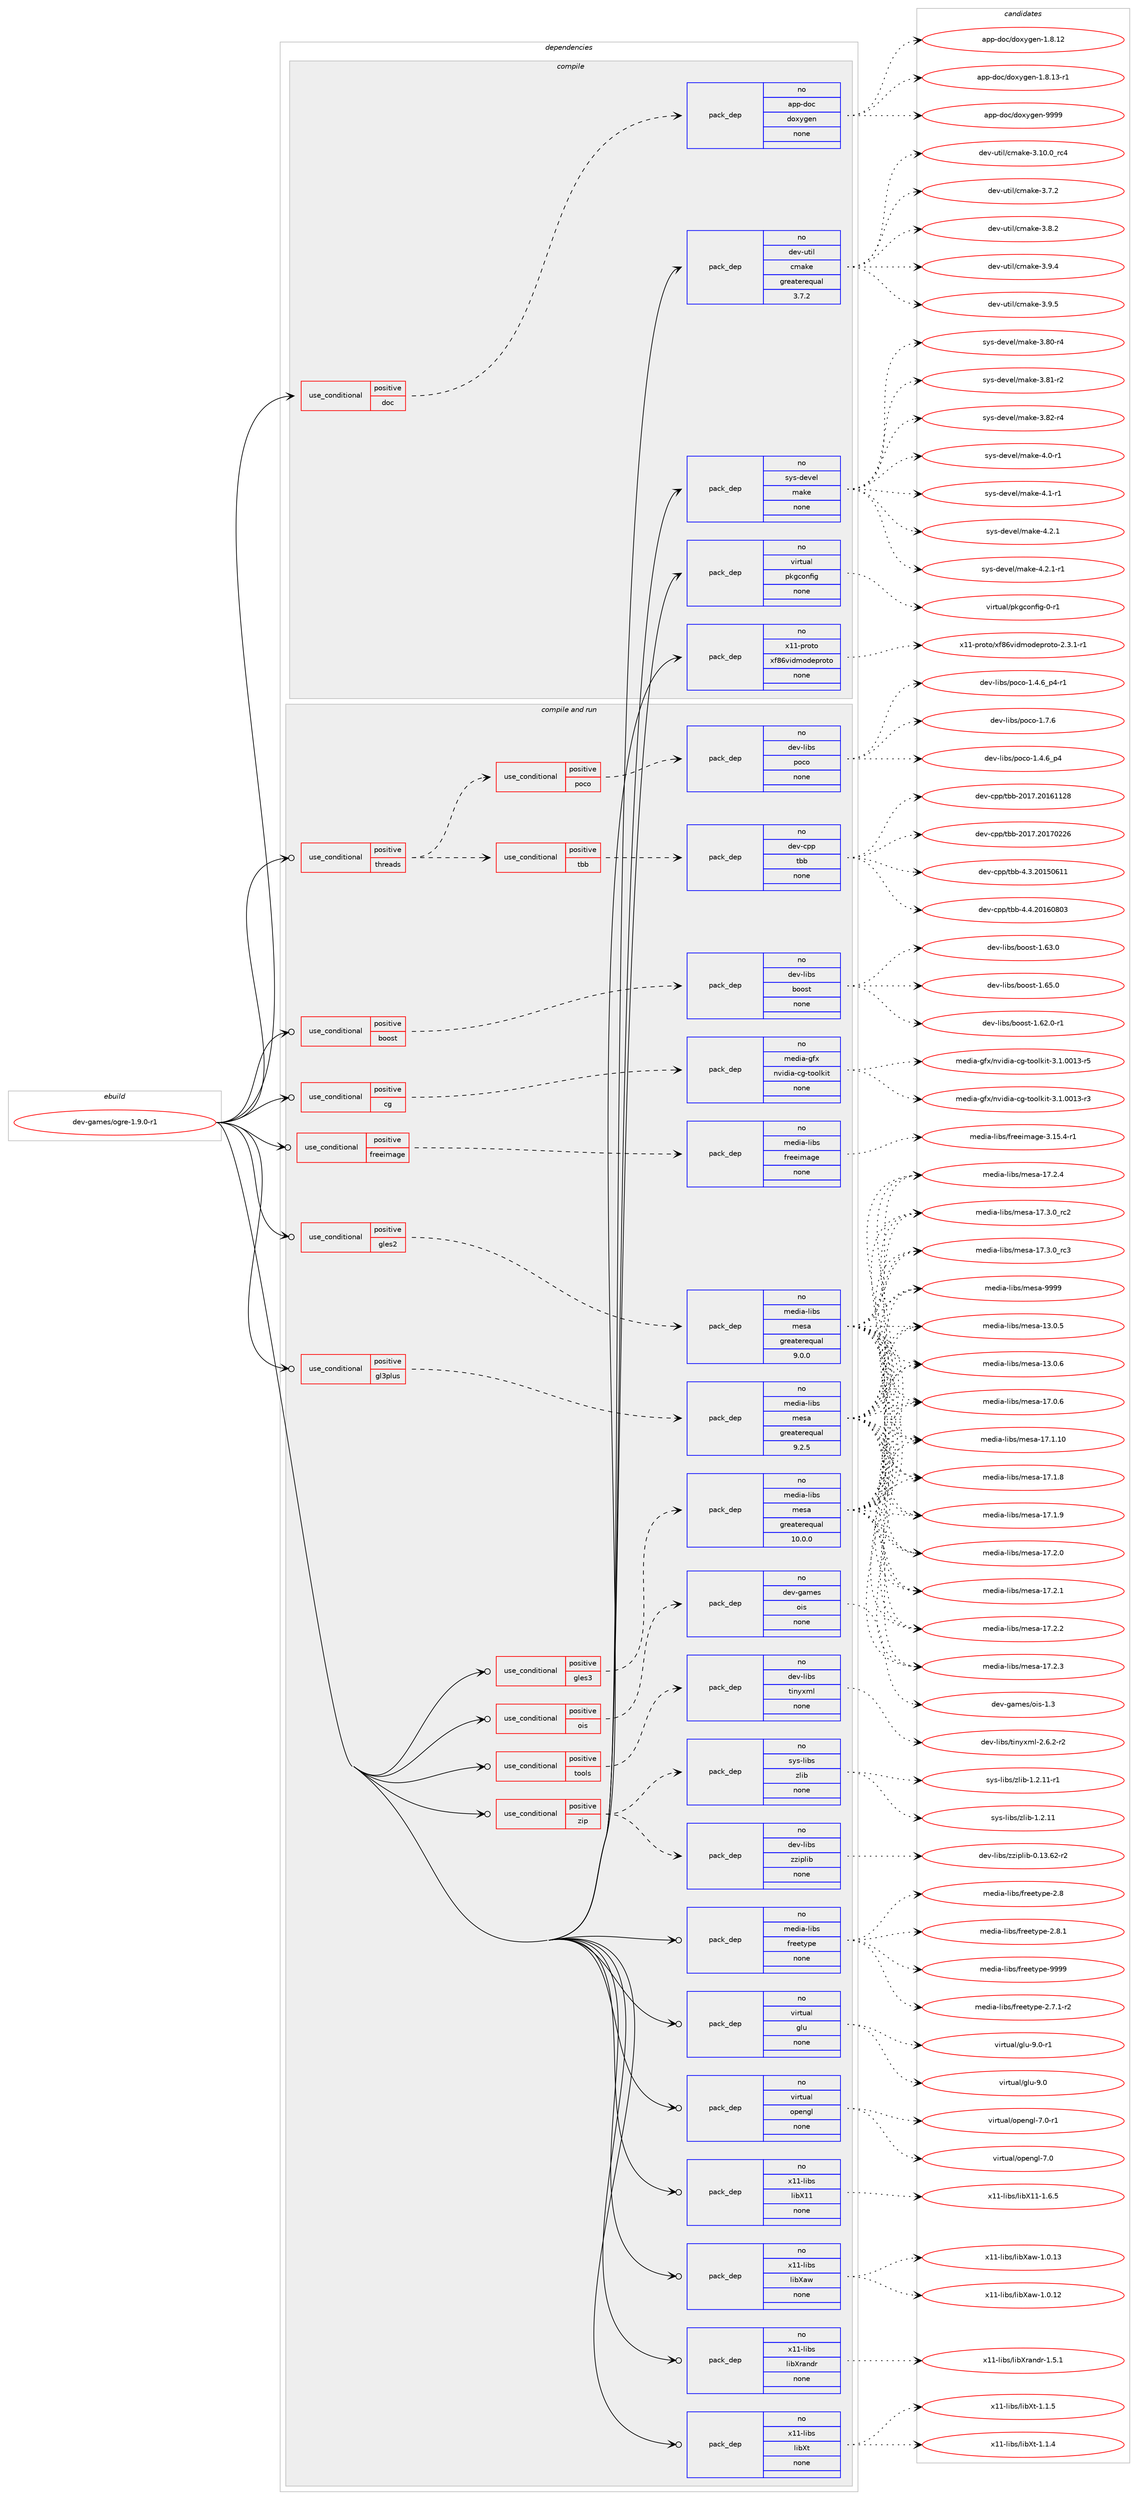 digraph prolog {

# *************
# Graph options
# *************

newrank=true;
concentrate=true;
compound=true;
graph [rankdir=LR,fontname=Helvetica,fontsize=10,ranksep=1.5];#, ranksep=2.5, nodesep=0.2];
edge  [arrowhead=vee];
node  [fontname=Helvetica,fontsize=10];

# **********
# The ebuild
# **********

subgraph cluster_leftcol {
color=gray;
rank=same;
label=<<i>ebuild</i>>;
id [label="dev-games/ogre-1.9.0-r1", color=red, width=4, href="../dev-games/ogre-1.9.0-r1.svg"];
}

# ****************
# The dependencies
# ****************

subgraph cluster_midcol {
color=gray;
label=<<i>dependencies</i>>;
subgraph cluster_compile {
fillcolor="#eeeeee";
style=filled;
label=<<i>compile</i>>;
subgraph cond17685 {
dependency73093 [label=<<TABLE BORDER="0" CELLBORDER="1" CELLSPACING="0" CELLPADDING="4"><TR><TD ROWSPAN="3" CELLPADDING="10">use_conditional</TD></TR><TR><TD>positive</TD></TR><TR><TD>doc</TD></TR></TABLE>>, shape=none, color=red];
subgraph pack53788 {
dependency73094 [label=<<TABLE BORDER="0" CELLBORDER="1" CELLSPACING="0" CELLPADDING="4" WIDTH="220"><TR><TD ROWSPAN="6" CELLPADDING="30">pack_dep</TD></TR><TR><TD WIDTH="110">no</TD></TR><TR><TD>app-doc</TD></TR><TR><TD>doxygen</TD></TR><TR><TD>none</TD></TR><TR><TD></TD></TR></TABLE>>, shape=none, color=blue];
}
dependency73093:e -> dependency73094:w [weight=20,style="dashed",arrowhead="vee"];
}
id:e -> dependency73093:w [weight=20,style="solid",arrowhead="vee"];
subgraph pack53789 {
dependency73095 [label=<<TABLE BORDER="0" CELLBORDER="1" CELLSPACING="0" CELLPADDING="4" WIDTH="220"><TR><TD ROWSPAN="6" CELLPADDING="30">pack_dep</TD></TR><TR><TD WIDTH="110">no</TD></TR><TR><TD>dev-util</TD></TR><TR><TD>cmake</TD></TR><TR><TD>greaterequal</TD></TR><TR><TD>3.7.2</TD></TR></TABLE>>, shape=none, color=blue];
}
id:e -> dependency73095:w [weight=20,style="solid",arrowhead="vee"];
subgraph pack53790 {
dependency73096 [label=<<TABLE BORDER="0" CELLBORDER="1" CELLSPACING="0" CELLPADDING="4" WIDTH="220"><TR><TD ROWSPAN="6" CELLPADDING="30">pack_dep</TD></TR><TR><TD WIDTH="110">no</TD></TR><TR><TD>sys-devel</TD></TR><TR><TD>make</TD></TR><TR><TD>none</TD></TR><TR><TD></TD></TR></TABLE>>, shape=none, color=blue];
}
id:e -> dependency73096:w [weight=20,style="solid",arrowhead="vee"];
subgraph pack53791 {
dependency73097 [label=<<TABLE BORDER="0" CELLBORDER="1" CELLSPACING="0" CELLPADDING="4" WIDTH="220"><TR><TD ROWSPAN="6" CELLPADDING="30">pack_dep</TD></TR><TR><TD WIDTH="110">no</TD></TR><TR><TD>virtual</TD></TR><TR><TD>pkgconfig</TD></TR><TR><TD>none</TD></TR><TR><TD></TD></TR></TABLE>>, shape=none, color=blue];
}
id:e -> dependency73097:w [weight=20,style="solid",arrowhead="vee"];
subgraph pack53792 {
dependency73098 [label=<<TABLE BORDER="0" CELLBORDER="1" CELLSPACING="0" CELLPADDING="4" WIDTH="220"><TR><TD ROWSPAN="6" CELLPADDING="30">pack_dep</TD></TR><TR><TD WIDTH="110">no</TD></TR><TR><TD>x11-proto</TD></TR><TR><TD>xf86vidmodeproto</TD></TR><TR><TD>none</TD></TR><TR><TD></TD></TR></TABLE>>, shape=none, color=blue];
}
id:e -> dependency73098:w [weight=20,style="solid",arrowhead="vee"];
}
subgraph cluster_compileandrun {
fillcolor="#eeeeee";
style=filled;
label=<<i>compile and run</i>>;
subgraph cond17686 {
dependency73099 [label=<<TABLE BORDER="0" CELLBORDER="1" CELLSPACING="0" CELLPADDING="4"><TR><TD ROWSPAN="3" CELLPADDING="10">use_conditional</TD></TR><TR><TD>positive</TD></TR><TR><TD>boost</TD></TR></TABLE>>, shape=none, color=red];
subgraph pack53793 {
dependency73100 [label=<<TABLE BORDER="0" CELLBORDER="1" CELLSPACING="0" CELLPADDING="4" WIDTH="220"><TR><TD ROWSPAN="6" CELLPADDING="30">pack_dep</TD></TR><TR><TD WIDTH="110">no</TD></TR><TR><TD>dev-libs</TD></TR><TR><TD>boost</TD></TR><TR><TD>none</TD></TR><TR><TD></TD></TR></TABLE>>, shape=none, color=blue];
}
dependency73099:e -> dependency73100:w [weight=20,style="dashed",arrowhead="vee"];
}
id:e -> dependency73099:w [weight=20,style="solid",arrowhead="odotvee"];
subgraph cond17687 {
dependency73101 [label=<<TABLE BORDER="0" CELLBORDER="1" CELLSPACING="0" CELLPADDING="4"><TR><TD ROWSPAN="3" CELLPADDING="10">use_conditional</TD></TR><TR><TD>positive</TD></TR><TR><TD>cg</TD></TR></TABLE>>, shape=none, color=red];
subgraph pack53794 {
dependency73102 [label=<<TABLE BORDER="0" CELLBORDER="1" CELLSPACING="0" CELLPADDING="4" WIDTH="220"><TR><TD ROWSPAN="6" CELLPADDING="30">pack_dep</TD></TR><TR><TD WIDTH="110">no</TD></TR><TR><TD>media-gfx</TD></TR><TR><TD>nvidia-cg-toolkit</TD></TR><TR><TD>none</TD></TR><TR><TD></TD></TR></TABLE>>, shape=none, color=blue];
}
dependency73101:e -> dependency73102:w [weight=20,style="dashed",arrowhead="vee"];
}
id:e -> dependency73101:w [weight=20,style="solid",arrowhead="odotvee"];
subgraph cond17688 {
dependency73103 [label=<<TABLE BORDER="0" CELLBORDER="1" CELLSPACING="0" CELLPADDING="4"><TR><TD ROWSPAN="3" CELLPADDING="10">use_conditional</TD></TR><TR><TD>positive</TD></TR><TR><TD>freeimage</TD></TR></TABLE>>, shape=none, color=red];
subgraph pack53795 {
dependency73104 [label=<<TABLE BORDER="0" CELLBORDER="1" CELLSPACING="0" CELLPADDING="4" WIDTH="220"><TR><TD ROWSPAN="6" CELLPADDING="30">pack_dep</TD></TR><TR><TD WIDTH="110">no</TD></TR><TR><TD>media-libs</TD></TR><TR><TD>freeimage</TD></TR><TR><TD>none</TD></TR><TR><TD></TD></TR></TABLE>>, shape=none, color=blue];
}
dependency73103:e -> dependency73104:w [weight=20,style="dashed",arrowhead="vee"];
}
id:e -> dependency73103:w [weight=20,style="solid",arrowhead="odotvee"];
subgraph cond17689 {
dependency73105 [label=<<TABLE BORDER="0" CELLBORDER="1" CELLSPACING="0" CELLPADDING="4"><TR><TD ROWSPAN="3" CELLPADDING="10">use_conditional</TD></TR><TR><TD>positive</TD></TR><TR><TD>gl3plus</TD></TR></TABLE>>, shape=none, color=red];
subgraph pack53796 {
dependency73106 [label=<<TABLE BORDER="0" CELLBORDER="1" CELLSPACING="0" CELLPADDING="4" WIDTH="220"><TR><TD ROWSPAN="6" CELLPADDING="30">pack_dep</TD></TR><TR><TD WIDTH="110">no</TD></TR><TR><TD>media-libs</TD></TR><TR><TD>mesa</TD></TR><TR><TD>greaterequal</TD></TR><TR><TD>9.2.5</TD></TR></TABLE>>, shape=none, color=blue];
}
dependency73105:e -> dependency73106:w [weight=20,style="dashed",arrowhead="vee"];
}
id:e -> dependency73105:w [weight=20,style="solid",arrowhead="odotvee"];
subgraph cond17690 {
dependency73107 [label=<<TABLE BORDER="0" CELLBORDER="1" CELLSPACING="0" CELLPADDING="4"><TR><TD ROWSPAN="3" CELLPADDING="10">use_conditional</TD></TR><TR><TD>positive</TD></TR><TR><TD>gles2</TD></TR></TABLE>>, shape=none, color=red];
subgraph pack53797 {
dependency73108 [label=<<TABLE BORDER="0" CELLBORDER="1" CELLSPACING="0" CELLPADDING="4" WIDTH="220"><TR><TD ROWSPAN="6" CELLPADDING="30">pack_dep</TD></TR><TR><TD WIDTH="110">no</TD></TR><TR><TD>media-libs</TD></TR><TR><TD>mesa</TD></TR><TR><TD>greaterequal</TD></TR><TR><TD>9.0.0</TD></TR></TABLE>>, shape=none, color=blue];
}
dependency73107:e -> dependency73108:w [weight=20,style="dashed",arrowhead="vee"];
}
id:e -> dependency73107:w [weight=20,style="solid",arrowhead="odotvee"];
subgraph cond17691 {
dependency73109 [label=<<TABLE BORDER="0" CELLBORDER="1" CELLSPACING="0" CELLPADDING="4"><TR><TD ROWSPAN="3" CELLPADDING="10">use_conditional</TD></TR><TR><TD>positive</TD></TR><TR><TD>gles3</TD></TR></TABLE>>, shape=none, color=red];
subgraph pack53798 {
dependency73110 [label=<<TABLE BORDER="0" CELLBORDER="1" CELLSPACING="0" CELLPADDING="4" WIDTH="220"><TR><TD ROWSPAN="6" CELLPADDING="30">pack_dep</TD></TR><TR><TD WIDTH="110">no</TD></TR><TR><TD>media-libs</TD></TR><TR><TD>mesa</TD></TR><TR><TD>greaterequal</TD></TR><TR><TD>10.0.0</TD></TR></TABLE>>, shape=none, color=blue];
}
dependency73109:e -> dependency73110:w [weight=20,style="dashed",arrowhead="vee"];
}
id:e -> dependency73109:w [weight=20,style="solid",arrowhead="odotvee"];
subgraph cond17692 {
dependency73111 [label=<<TABLE BORDER="0" CELLBORDER="1" CELLSPACING="0" CELLPADDING="4"><TR><TD ROWSPAN="3" CELLPADDING="10">use_conditional</TD></TR><TR><TD>positive</TD></TR><TR><TD>ois</TD></TR></TABLE>>, shape=none, color=red];
subgraph pack53799 {
dependency73112 [label=<<TABLE BORDER="0" CELLBORDER="1" CELLSPACING="0" CELLPADDING="4" WIDTH="220"><TR><TD ROWSPAN="6" CELLPADDING="30">pack_dep</TD></TR><TR><TD WIDTH="110">no</TD></TR><TR><TD>dev-games</TD></TR><TR><TD>ois</TD></TR><TR><TD>none</TD></TR><TR><TD></TD></TR></TABLE>>, shape=none, color=blue];
}
dependency73111:e -> dependency73112:w [weight=20,style="dashed",arrowhead="vee"];
}
id:e -> dependency73111:w [weight=20,style="solid",arrowhead="odotvee"];
subgraph cond17693 {
dependency73113 [label=<<TABLE BORDER="0" CELLBORDER="1" CELLSPACING="0" CELLPADDING="4"><TR><TD ROWSPAN="3" CELLPADDING="10">use_conditional</TD></TR><TR><TD>positive</TD></TR><TR><TD>threads</TD></TR></TABLE>>, shape=none, color=red];
subgraph cond17694 {
dependency73114 [label=<<TABLE BORDER="0" CELLBORDER="1" CELLSPACING="0" CELLPADDING="4"><TR><TD ROWSPAN="3" CELLPADDING="10">use_conditional</TD></TR><TR><TD>positive</TD></TR><TR><TD>poco</TD></TR></TABLE>>, shape=none, color=red];
subgraph pack53800 {
dependency73115 [label=<<TABLE BORDER="0" CELLBORDER="1" CELLSPACING="0" CELLPADDING="4" WIDTH="220"><TR><TD ROWSPAN="6" CELLPADDING="30">pack_dep</TD></TR><TR><TD WIDTH="110">no</TD></TR><TR><TD>dev-libs</TD></TR><TR><TD>poco</TD></TR><TR><TD>none</TD></TR><TR><TD></TD></TR></TABLE>>, shape=none, color=blue];
}
dependency73114:e -> dependency73115:w [weight=20,style="dashed",arrowhead="vee"];
}
dependency73113:e -> dependency73114:w [weight=20,style="dashed",arrowhead="vee"];
subgraph cond17695 {
dependency73116 [label=<<TABLE BORDER="0" CELLBORDER="1" CELLSPACING="0" CELLPADDING="4"><TR><TD ROWSPAN="3" CELLPADDING="10">use_conditional</TD></TR><TR><TD>positive</TD></TR><TR><TD>tbb</TD></TR></TABLE>>, shape=none, color=red];
subgraph pack53801 {
dependency73117 [label=<<TABLE BORDER="0" CELLBORDER="1" CELLSPACING="0" CELLPADDING="4" WIDTH="220"><TR><TD ROWSPAN="6" CELLPADDING="30">pack_dep</TD></TR><TR><TD WIDTH="110">no</TD></TR><TR><TD>dev-cpp</TD></TR><TR><TD>tbb</TD></TR><TR><TD>none</TD></TR><TR><TD></TD></TR></TABLE>>, shape=none, color=blue];
}
dependency73116:e -> dependency73117:w [weight=20,style="dashed",arrowhead="vee"];
}
dependency73113:e -> dependency73116:w [weight=20,style="dashed",arrowhead="vee"];
}
id:e -> dependency73113:w [weight=20,style="solid",arrowhead="odotvee"];
subgraph cond17696 {
dependency73118 [label=<<TABLE BORDER="0" CELLBORDER="1" CELLSPACING="0" CELLPADDING="4"><TR><TD ROWSPAN="3" CELLPADDING="10">use_conditional</TD></TR><TR><TD>positive</TD></TR><TR><TD>tools</TD></TR></TABLE>>, shape=none, color=red];
subgraph pack53802 {
dependency73119 [label=<<TABLE BORDER="0" CELLBORDER="1" CELLSPACING="0" CELLPADDING="4" WIDTH="220"><TR><TD ROWSPAN="6" CELLPADDING="30">pack_dep</TD></TR><TR><TD WIDTH="110">no</TD></TR><TR><TD>dev-libs</TD></TR><TR><TD>tinyxml</TD></TR><TR><TD>none</TD></TR><TR><TD></TD></TR></TABLE>>, shape=none, color=blue];
}
dependency73118:e -> dependency73119:w [weight=20,style="dashed",arrowhead="vee"];
}
id:e -> dependency73118:w [weight=20,style="solid",arrowhead="odotvee"];
subgraph cond17697 {
dependency73120 [label=<<TABLE BORDER="0" CELLBORDER="1" CELLSPACING="0" CELLPADDING="4"><TR><TD ROWSPAN="3" CELLPADDING="10">use_conditional</TD></TR><TR><TD>positive</TD></TR><TR><TD>zip</TD></TR></TABLE>>, shape=none, color=red];
subgraph pack53803 {
dependency73121 [label=<<TABLE BORDER="0" CELLBORDER="1" CELLSPACING="0" CELLPADDING="4" WIDTH="220"><TR><TD ROWSPAN="6" CELLPADDING="30">pack_dep</TD></TR><TR><TD WIDTH="110">no</TD></TR><TR><TD>sys-libs</TD></TR><TR><TD>zlib</TD></TR><TR><TD>none</TD></TR><TR><TD></TD></TR></TABLE>>, shape=none, color=blue];
}
dependency73120:e -> dependency73121:w [weight=20,style="dashed",arrowhead="vee"];
subgraph pack53804 {
dependency73122 [label=<<TABLE BORDER="0" CELLBORDER="1" CELLSPACING="0" CELLPADDING="4" WIDTH="220"><TR><TD ROWSPAN="6" CELLPADDING="30">pack_dep</TD></TR><TR><TD WIDTH="110">no</TD></TR><TR><TD>dev-libs</TD></TR><TR><TD>zziplib</TD></TR><TR><TD>none</TD></TR><TR><TD></TD></TR></TABLE>>, shape=none, color=blue];
}
dependency73120:e -> dependency73122:w [weight=20,style="dashed",arrowhead="vee"];
}
id:e -> dependency73120:w [weight=20,style="solid",arrowhead="odotvee"];
subgraph pack53805 {
dependency73123 [label=<<TABLE BORDER="0" CELLBORDER="1" CELLSPACING="0" CELLPADDING="4" WIDTH="220"><TR><TD ROWSPAN="6" CELLPADDING="30">pack_dep</TD></TR><TR><TD WIDTH="110">no</TD></TR><TR><TD>media-libs</TD></TR><TR><TD>freetype</TD></TR><TR><TD>none</TD></TR><TR><TD></TD></TR></TABLE>>, shape=none, color=blue];
}
id:e -> dependency73123:w [weight=20,style="solid",arrowhead="odotvee"];
subgraph pack53806 {
dependency73124 [label=<<TABLE BORDER="0" CELLBORDER="1" CELLSPACING="0" CELLPADDING="4" WIDTH="220"><TR><TD ROWSPAN="6" CELLPADDING="30">pack_dep</TD></TR><TR><TD WIDTH="110">no</TD></TR><TR><TD>virtual</TD></TR><TR><TD>glu</TD></TR><TR><TD>none</TD></TR><TR><TD></TD></TR></TABLE>>, shape=none, color=blue];
}
id:e -> dependency73124:w [weight=20,style="solid",arrowhead="odotvee"];
subgraph pack53807 {
dependency73125 [label=<<TABLE BORDER="0" CELLBORDER="1" CELLSPACING="0" CELLPADDING="4" WIDTH="220"><TR><TD ROWSPAN="6" CELLPADDING="30">pack_dep</TD></TR><TR><TD WIDTH="110">no</TD></TR><TR><TD>virtual</TD></TR><TR><TD>opengl</TD></TR><TR><TD>none</TD></TR><TR><TD></TD></TR></TABLE>>, shape=none, color=blue];
}
id:e -> dependency73125:w [weight=20,style="solid",arrowhead="odotvee"];
subgraph pack53808 {
dependency73126 [label=<<TABLE BORDER="0" CELLBORDER="1" CELLSPACING="0" CELLPADDING="4" WIDTH="220"><TR><TD ROWSPAN="6" CELLPADDING="30">pack_dep</TD></TR><TR><TD WIDTH="110">no</TD></TR><TR><TD>x11-libs</TD></TR><TR><TD>libX11</TD></TR><TR><TD>none</TD></TR><TR><TD></TD></TR></TABLE>>, shape=none, color=blue];
}
id:e -> dependency73126:w [weight=20,style="solid",arrowhead="odotvee"];
subgraph pack53809 {
dependency73127 [label=<<TABLE BORDER="0" CELLBORDER="1" CELLSPACING="0" CELLPADDING="4" WIDTH="220"><TR><TD ROWSPAN="6" CELLPADDING="30">pack_dep</TD></TR><TR><TD WIDTH="110">no</TD></TR><TR><TD>x11-libs</TD></TR><TR><TD>libXaw</TD></TR><TR><TD>none</TD></TR><TR><TD></TD></TR></TABLE>>, shape=none, color=blue];
}
id:e -> dependency73127:w [weight=20,style="solid",arrowhead="odotvee"];
subgraph pack53810 {
dependency73128 [label=<<TABLE BORDER="0" CELLBORDER="1" CELLSPACING="0" CELLPADDING="4" WIDTH="220"><TR><TD ROWSPAN="6" CELLPADDING="30">pack_dep</TD></TR><TR><TD WIDTH="110">no</TD></TR><TR><TD>x11-libs</TD></TR><TR><TD>libXrandr</TD></TR><TR><TD>none</TD></TR><TR><TD></TD></TR></TABLE>>, shape=none, color=blue];
}
id:e -> dependency73128:w [weight=20,style="solid",arrowhead="odotvee"];
subgraph pack53811 {
dependency73129 [label=<<TABLE BORDER="0" CELLBORDER="1" CELLSPACING="0" CELLPADDING="4" WIDTH="220"><TR><TD ROWSPAN="6" CELLPADDING="30">pack_dep</TD></TR><TR><TD WIDTH="110">no</TD></TR><TR><TD>x11-libs</TD></TR><TR><TD>libXt</TD></TR><TR><TD>none</TD></TR><TR><TD></TD></TR></TABLE>>, shape=none, color=blue];
}
id:e -> dependency73129:w [weight=20,style="solid",arrowhead="odotvee"];
}
subgraph cluster_run {
fillcolor="#eeeeee";
style=filled;
label=<<i>run</i>>;
}
}

# **************
# The candidates
# **************

subgraph cluster_choices {
rank=same;
color=gray;
label=<<i>candidates</i>>;

subgraph choice53788 {
color=black;
nodesep=1;
choice9711211245100111994710011112012110310111045494656464950 [label="app-doc/doxygen-1.8.12", color=red, width=4,href="../app-doc/doxygen-1.8.12.svg"];
choice97112112451001119947100111120121103101110454946564649514511449 [label="app-doc/doxygen-1.8.13-r1", color=red, width=4,href="../app-doc/doxygen-1.8.13-r1.svg"];
choice971121124510011199471001111201211031011104557575757 [label="app-doc/doxygen-9999", color=red, width=4,href="../app-doc/doxygen-9999.svg"];
dependency73094:e -> choice9711211245100111994710011112012110310111045494656464950:w [style=dotted,weight="100"];
dependency73094:e -> choice97112112451001119947100111120121103101110454946564649514511449:w [style=dotted,weight="100"];
dependency73094:e -> choice971121124510011199471001111201211031011104557575757:w [style=dotted,weight="100"];
}
subgraph choice53789 {
color=black;
nodesep=1;
choice1001011184511711610510847991099710710145514649484648951149952 [label="dev-util/cmake-3.10.0_rc4", color=red, width=4,href="../dev-util/cmake-3.10.0_rc4.svg"];
choice10010111845117116105108479910997107101455146554650 [label="dev-util/cmake-3.7.2", color=red, width=4,href="../dev-util/cmake-3.7.2.svg"];
choice10010111845117116105108479910997107101455146564650 [label="dev-util/cmake-3.8.2", color=red, width=4,href="../dev-util/cmake-3.8.2.svg"];
choice10010111845117116105108479910997107101455146574652 [label="dev-util/cmake-3.9.4", color=red, width=4,href="../dev-util/cmake-3.9.4.svg"];
choice10010111845117116105108479910997107101455146574653 [label="dev-util/cmake-3.9.5", color=red, width=4,href="../dev-util/cmake-3.9.5.svg"];
dependency73095:e -> choice1001011184511711610510847991099710710145514649484648951149952:w [style=dotted,weight="100"];
dependency73095:e -> choice10010111845117116105108479910997107101455146554650:w [style=dotted,weight="100"];
dependency73095:e -> choice10010111845117116105108479910997107101455146564650:w [style=dotted,weight="100"];
dependency73095:e -> choice10010111845117116105108479910997107101455146574652:w [style=dotted,weight="100"];
dependency73095:e -> choice10010111845117116105108479910997107101455146574653:w [style=dotted,weight="100"];
}
subgraph choice53790 {
color=black;
nodesep=1;
choice11512111545100101118101108471099710710145514656484511452 [label="sys-devel/make-3.80-r4", color=red, width=4,href="../sys-devel/make-3.80-r4.svg"];
choice11512111545100101118101108471099710710145514656494511450 [label="sys-devel/make-3.81-r2", color=red, width=4,href="../sys-devel/make-3.81-r2.svg"];
choice11512111545100101118101108471099710710145514656504511452 [label="sys-devel/make-3.82-r4", color=red, width=4,href="../sys-devel/make-3.82-r4.svg"];
choice115121115451001011181011084710997107101455246484511449 [label="sys-devel/make-4.0-r1", color=red, width=4,href="../sys-devel/make-4.0-r1.svg"];
choice115121115451001011181011084710997107101455246494511449 [label="sys-devel/make-4.1-r1", color=red, width=4,href="../sys-devel/make-4.1-r1.svg"];
choice115121115451001011181011084710997107101455246504649 [label="sys-devel/make-4.2.1", color=red, width=4,href="../sys-devel/make-4.2.1.svg"];
choice1151211154510010111810110847109971071014552465046494511449 [label="sys-devel/make-4.2.1-r1", color=red, width=4,href="../sys-devel/make-4.2.1-r1.svg"];
dependency73096:e -> choice11512111545100101118101108471099710710145514656484511452:w [style=dotted,weight="100"];
dependency73096:e -> choice11512111545100101118101108471099710710145514656494511450:w [style=dotted,weight="100"];
dependency73096:e -> choice11512111545100101118101108471099710710145514656504511452:w [style=dotted,weight="100"];
dependency73096:e -> choice115121115451001011181011084710997107101455246484511449:w [style=dotted,weight="100"];
dependency73096:e -> choice115121115451001011181011084710997107101455246494511449:w [style=dotted,weight="100"];
dependency73096:e -> choice115121115451001011181011084710997107101455246504649:w [style=dotted,weight="100"];
dependency73096:e -> choice1151211154510010111810110847109971071014552465046494511449:w [style=dotted,weight="100"];
}
subgraph choice53791 {
color=black;
nodesep=1;
choice11810511411611797108471121071039911111010210510345484511449 [label="virtual/pkgconfig-0-r1", color=red, width=4,href="../virtual/pkgconfig-0-r1.svg"];
dependency73097:e -> choice11810511411611797108471121071039911111010210510345484511449:w [style=dotted,weight="100"];
}
subgraph choice53792 {
color=black;
nodesep=1;
choice1204949451121141111161114712010256541181051001091111001011121141111161114550465146494511449 [label="x11-proto/xf86vidmodeproto-2.3.1-r1", color=red, width=4,href="../x11-proto/xf86vidmodeproto-2.3.1-r1.svg"];
dependency73098:e -> choice1204949451121141111161114712010256541181051001091111001011121141111161114550465146494511449:w [style=dotted,weight="100"];
}
subgraph choice53793 {
color=black;
nodesep=1;
choice10010111845108105981154798111111115116454946545046484511449 [label="dev-libs/boost-1.62.0-r1", color=red, width=4,href="../dev-libs/boost-1.62.0-r1.svg"];
choice1001011184510810598115479811111111511645494654514648 [label="dev-libs/boost-1.63.0", color=red, width=4,href="../dev-libs/boost-1.63.0.svg"];
choice1001011184510810598115479811111111511645494654534648 [label="dev-libs/boost-1.65.0", color=red, width=4,href="../dev-libs/boost-1.65.0.svg"];
dependency73100:e -> choice10010111845108105981154798111111115116454946545046484511449:w [style=dotted,weight="100"];
dependency73100:e -> choice1001011184510810598115479811111111511645494654514648:w [style=dotted,weight="100"];
dependency73100:e -> choice1001011184510810598115479811111111511645494654534648:w [style=dotted,weight="100"];
}
subgraph choice53794 {
color=black;
nodesep=1;
choice109101100105974510310212047110118105100105974599103451161111111081071051164551464946484849514511451 [label="media-gfx/nvidia-cg-toolkit-3.1.0013-r3", color=red, width=4,href="../media-gfx/nvidia-cg-toolkit-3.1.0013-r3.svg"];
choice109101100105974510310212047110118105100105974599103451161111111081071051164551464946484849514511453 [label="media-gfx/nvidia-cg-toolkit-3.1.0013-r5", color=red, width=4,href="../media-gfx/nvidia-cg-toolkit-3.1.0013-r5.svg"];
dependency73102:e -> choice109101100105974510310212047110118105100105974599103451161111111081071051164551464946484849514511451:w [style=dotted,weight="100"];
dependency73102:e -> choice109101100105974510310212047110118105100105974599103451161111111081071051164551464946484849514511453:w [style=dotted,weight="100"];
}
subgraph choice53795 {
color=black;
nodesep=1;
choice1091011001059745108105981154710211410110110510997103101455146495346524511449 [label="media-libs/freeimage-3.15.4-r1", color=red, width=4,href="../media-libs/freeimage-3.15.4-r1.svg"];
dependency73104:e -> choice1091011001059745108105981154710211410110110510997103101455146495346524511449:w [style=dotted,weight="100"];
}
subgraph choice53796 {
color=black;
nodesep=1;
choice109101100105974510810598115471091011159745495146484653 [label="media-libs/mesa-13.0.5", color=red, width=4,href="../media-libs/mesa-13.0.5.svg"];
choice109101100105974510810598115471091011159745495146484654 [label="media-libs/mesa-13.0.6", color=red, width=4,href="../media-libs/mesa-13.0.6.svg"];
choice109101100105974510810598115471091011159745495546484654 [label="media-libs/mesa-17.0.6", color=red, width=4,href="../media-libs/mesa-17.0.6.svg"];
choice10910110010597451081059811547109101115974549554649464948 [label="media-libs/mesa-17.1.10", color=red, width=4,href="../media-libs/mesa-17.1.10.svg"];
choice109101100105974510810598115471091011159745495546494656 [label="media-libs/mesa-17.1.8", color=red, width=4,href="../media-libs/mesa-17.1.8.svg"];
choice109101100105974510810598115471091011159745495546494657 [label="media-libs/mesa-17.1.9", color=red, width=4,href="../media-libs/mesa-17.1.9.svg"];
choice109101100105974510810598115471091011159745495546504648 [label="media-libs/mesa-17.2.0", color=red, width=4,href="../media-libs/mesa-17.2.0.svg"];
choice109101100105974510810598115471091011159745495546504649 [label="media-libs/mesa-17.2.1", color=red, width=4,href="../media-libs/mesa-17.2.1.svg"];
choice109101100105974510810598115471091011159745495546504650 [label="media-libs/mesa-17.2.2", color=red, width=4,href="../media-libs/mesa-17.2.2.svg"];
choice109101100105974510810598115471091011159745495546504651 [label="media-libs/mesa-17.2.3", color=red, width=4,href="../media-libs/mesa-17.2.3.svg"];
choice109101100105974510810598115471091011159745495546504652 [label="media-libs/mesa-17.2.4", color=red, width=4,href="../media-libs/mesa-17.2.4.svg"];
choice109101100105974510810598115471091011159745495546514648951149950 [label="media-libs/mesa-17.3.0_rc2", color=red, width=4,href="../media-libs/mesa-17.3.0_rc2.svg"];
choice109101100105974510810598115471091011159745495546514648951149951 [label="media-libs/mesa-17.3.0_rc3", color=red, width=4,href="../media-libs/mesa-17.3.0_rc3.svg"];
choice10910110010597451081059811547109101115974557575757 [label="media-libs/mesa-9999", color=red, width=4,href="../media-libs/mesa-9999.svg"];
dependency73106:e -> choice109101100105974510810598115471091011159745495146484653:w [style=dotted,weight="100"];
dependency73106:e -> choice109101100105974510810598115471091011159745495146484654:w [style=dotted,weight="100"];
dependency73106:e -> choice109101100105974510810598115471091011159745495546484654:w [style=dotted,weight="100"];
dependency73106:e -> choice10910110010597451081059811547109101115974549554649464948:w [style=dotted,weight="100"];
dependency73106:e -> choice109101100105974510810598115471091011159745495546494656:w [style=dotted,weight="100"];
dependency73106:e -> choice109101100105974510810598115471091011159745495546494657:w [style=dotted,weight="100"];
dependency73106:e -> choice109101100105974510810598115471091011159745495546504648:w [style=dotted,weight="100"];
dependency73106:e -> choice109101100105974510810598115471091011159745495546504649:w [style=dotted,weight="100"];
dependency73106:e -> choice109101100105974510810598115471091011159745495546504650:w [style=dotted,weight="100"];
dependency73106:e -> choice109101100105974510810598115471091011159745495546504651:w [style=dotted,weight="100"];
dependency73106:e -> choice109101100105974510810598115471091011159745495546504652:w [style=dotted,weight="100"];
dependency73106:e -> choice109101100105974510810598115471091011159745495546514648951149950:w [style=dotted,weight="100"];
dependency73106:e -> choice109101100105974510810598115471091011159745495546514648951149951:w [style=dotted,weight="100"];
dependency73106:e -> choice10910110010597451081059811547109101115974557575757:w [style=dotted,weight="100"];
}
subgraph choice53797 {
color=black;
nodesep=1;
choice109101100105974510810598115471091011159745495146484653 [label="media-libs/mesa-13.0.5", color=red, width=4,href="../media-libs/mesa-13.0.5.svg"];
choice109101100105974510810598115471091011159745495146484654 [label="media-libs/mesa-13.0.6", color=red, width=4,href="../media-libs/mesa-13.0.6.svg"];
choice109101100105974510810598115471091011159745495546484654 [label="media-libs/mesa-17.0.6", color=red, width=4,href="../media-libs/mesa-17.0.6.svg"];
choice10910110010597451081059811547109101115974549554649464948 [label="media-libs/mesa-17.1.10", color=red, width=4,href="../media-libs/mesa-17.1.10.svg"];
choice109101100105974510810598115471091011159745495546494656 [label="media-libs/mesa-17.1.8", color=red, width=4,href="../media-libs/mesa-17.1.8.svg"];
choice109101100105974510810598115471091011159745495546494657 [label="media-libs/mesa-17.1.9", color=red, width=4,href="../media-libs/mesa-17.1.9.svg"];
choice109101100105974510810598115471091011159745495546504648 [label="media-libs/mesa-17.2.0", color=red, width=4,href="../media-libs/mesa-17.2.0.svg"];
choice109101100105974510810598115471091011159745495546504649 [label="media-libs/mesa-17.2.1", color=red, width=4,href="../media-libs/mesa-17.2.1.svg"];
choice109101100105974510810598115471091011159745495546504650 [label="media-libs/mesa-17.2.2", color=red, width=4,href="../media-libs/mesa-17.2.2.svg"];
choice109101100105974510810598115471091011159745495546504651 [label="media-libs/mesa-17.2.3", color=red, width=4,href="../media-libs/mesa-17.2.3.svg"];
choice109101100105974510810598115471091011159745495546504652 [label="media-libs/mesa-17.2.4", color=red, width=4,href="../media-libs/mesa-17.2.4.svg"];
choice109101100105974510810598115471091011159745495546514648951149950 [label="media-libs/mesa-17.3.0_rc2", color=red, width=4,href="../media-libs/mesa-17.3.0_rc2.svg"];
choice109101100105974510810598115471091011159745495546514648951149951 [label="media-libs/mesa-17.3.0_rc3", color=red, width=4,href="../media-libs/mesa-17.3.0_rc3.svg"];
choice10910110010597451081059811547109101115974557575757 [label="media-libs/mesa-9999", color=red, width=4,href="../media-libs/mesa-9999.svg"];
dependency73108:e -> choice109101100105974510810598115471091011159745495146484653:w [style=dotted,weight="100"];
dependency73108:e -> choice109101100105974510810598115471091011159745495146484654:w [style=dotted,weight="100"];
dependency73108:e -> choice109101100105974510810598115471091011159745495546484654:w [style=dotted,weight="100"];
dependency73108:e -> choice10910110010597451081059811547109101115974549554649464948:w [style=dotted,weight="100"];
dependency73108:e -> choice109101100105974510810598115471091011159745495546494656:w [style=dotted,weight="100"];
dependency73108:e -> choice109101100105974510810598115471091011159745495546494657:w [style=dotted,weight="100"];
dependency73108:e -> choice109101100105974510810598115471091011159745495546504648:w [style=dotted,weight="100"];
dependency73108:e -> choice109101100105974510810598115471091011159745495546504649:w [style=dotted,weight="100"];
dependency73108:e -> choice109101100105974510810598115471091011159745495546504650:w [style=dotted,weight="100"];
dependency73108:e -> choice109101100105974510810598115471091011159745495546504651:w [style=dotted,weight="100"];
dependency73108:e -> choice109101100105974510810598115471091011159745495546504652:w [style=dotted,weight="100"];
dependency73108:e -> choice109101100105974510810598115471091011159745495546514648951149950:w [style=dotted,weight="100"];
dependency73108:e -> choice109101100105974510810598115471091011159745495546514648951149951:w [style=dotted,weight="100"];
dependency73108:e -> choice10910110010597451081059811547109101115974557575757:w [style=dotted,weight="100"];
}
subgraph choice53798 {
color=black;
nodesep=1;
choice109101100105974510810598115471091011159745495146484653 [label="media-libs/mesa-13.0.5", color=red, width=4,href="../media-libs/mesa-13.0.5.svg"];
choice109101100105974510810598115471091011159745495146484654 [label="media-libs/mesa-13.0.6", color=red, width=4,href="../media-libs/mesa-13.0.6.svg"];
choice109101100105974510810598115471091011159745495546484654 [label="media-libs/mesa-17.0.6", color=red, width=4,href="../media-libs/mesa-17.0.6.svg"];
choice10910110010597451081059811547109101115974549554649464948 [label="media-libs/mesa-17.1.10", color=red, width=4,href="../media-libs/mesa-17.1.10.svg"];
choice109101100105974510810598115471091011159745495546494656 [label="media-libs/mesa-17.1.8", color=red, width=4,href="../media-libs/mesa-17.1.8.svg"];
choice109101100105974510810598115471091011159745495546494657 [label="media-libs/mesa-17.1.9", color=red, width=4,href="../media-libs/mesa-17.1.9.svg"];
choice109101100105974510810598115471091011159745495546504648 [label="media-libs/mesa-17.2.0", color=red, width=4,href="../media-libs/mesa-17.2.0.svg"];
choice109101100105974510810598115471091011159745495546504649 [label="media-libs/mesa-17.2.1", color=red, width=4,href="../media-libs/mesa-17.2.1.svg"];
choice109101100105974510810598115471091011159745495546504650 [label="media-libs/mesa-17.2.2", color=red, width=4,href="../media-libs/mesa-17.2.2.svg"];
choice109101100105974510810598115471091011159745495546504651 [label="media-libs/mesa-17.2.3", color=red, width=4,href="../media-libs/mesa-17.2.3.svg"];
choice109101100105974510810598115471091011159745495546504652 [label="media-libs/mesa-17.2.4", color=red, width=4,href="../media-libs/mesa-17.2.4.svg"];
choice109101100105974510810598115471091011159745495546514648951149950 [label="media-libs/mesa-17.3.0_rc2", color=red, width=4,href="../media-libs/mesa-17.3.0_rc2.svg"];
choice109101100105974510810598115471091011159745495546514648951149951 [label="media-libs/mesa-17.3.0_rc3", color=red, width=4,href="../media-libs/mesa-17.3.0_rc3.svg"];
choice10910110010597451081059811547109101115974557575757 [label="media-libs/mesa-9999", color=red, width=4,href="../media-libs/mesa-9999.svg"];
dependency73110:e -> choice109101100105974510810598115471091011159745495146484653:w [style=dotted,weight="100"];
dependency73110:e -> choice109101100105974510810598115471091011159745495146484654:w [style=dotted,weight="100"];
dependency73110:e -> choice109101100105974510810598115471091011159745495546484654:w [style=dotted,weight="100"];
dependency73110:e -> choice10910110010597451081059811547109101115974549554649464948:w [style=dotted,weight="100"];
dependency73110:e -> choice109101100105974510810598115471091011159745495546494656:w [style=dotted,weight="100"];
dependency73110:e -> choice109101100105974510810598115471091011159745495546494657:w [style=dotted,weight="100"];
dependency73110:e -> choice109101100105974510810598115471091011159745495546504648:w [style=dotted,weight="100"];
dependency73110:e -> choice109101100105974510810598115471091011159745495546504649:w [style=dotted,weight="100"];
dependency73110:e -> choice109101100105974510810598115471091011159745495546504650:w [style=dotted,weight="100"];
dependency73110:e -> choice109101100105974510810598115471091011159745495546504651:w [style=dotted,weight="100"];
dependency73110:e -> choice109101100105974510810598115471091011159745495546504652:w [style=dotted,weight="100"];
dependency73110:e -> choice109101100105974510810598115471091011159745495546514648951149950:w [style=dotted,weight="100"];
dependency73110:e -> choice109101100105974510810598115471091011159745495546514648951149951:w [style=dotted,weight="100"];
dependency73110:e -> choice10910110010597451081059811547109101115974557575757:w [style=dotted,weight="100"];
}
subgraph choice53799 {
color=black;
nodesep=1;
choice10010111845103971091011154711110511545494651 [label="dev-games/ois-1.3", color=red, width=4,href="../dev-games/ois-1.3.svg"];
dependency73112:e -> choice10010111845103971091011154711110511545494651:w [style=dotted,weight="100"];
}
subgraph choice53800 {
color=black;
nodesep=1;
choice100101118451081059811547112111991114549465246549511252 [label="dev-libs/poco-1.4.6_p4", color=red, width=4,href="../dev-libs/poco-1.4.6_p4.svg"];
choice1001011184510810598115471121119911145494652465495112524511449 [label="dev-libs/poco-1.4.6_p4-r1", color=red, width=4,href="../dev-libs/poco-1.4.6_p4-r1.svg"];
choice10010111845108105981154711211199111454946554654 [label="dev-libs/poco-1.7.6", color=red, width=4,href="../dev-libs/poco-1.7.6.svg"];
dependency73115:e -> choice100101118451081059811547112111991114549465246549511252:w [style=dotted,weight="100"];
dependency73115:e -> choice1001011184510810598115471121119911145494652465495112524511449:w [style=dotted,weight="100"];
dependency73115:e -> choice10010111845108105981154711211199111454946554654:w [style=dotted,weight="100"];
}
subgraph choice53801 {
color=black;
nodesep=1;
choice10010111845991121124711698984550484955465048495449495056 [label="dev-cpp/tbb-2017.20161128", color=red, width=4,href="../dev-cpp/tbb-2017.20161128.svg"];
choice10010111845991121124711698984550484955465048495548505054 [label="dev-cpp/tbb-2017.20170226", color=red, width=4,href="../dev-cpp/tbb-2017.20170226.svg"];
choice100101118459911211247116989845524651465048495348544949 [label="dev-cpp/tbb-4.3.20150611", color=red, width=4,href="../dev-cpp/tbb-4.3.20150611.svg"];
choice100101118459911211247116989845524652465048495448564851 [label="dev-cpp/tbb-4.4.20160803", color=red, width=4,href="../dev-cpp/tbb-4.4.20160803.svg"];
dependency73117:e -> choice10010111845991121124711698984550484955465048495449495056:w [style=dotted,weight="100"];
dependency73117:e -> choice10010111845991121124711698984550484955465048495548505054:w [style=dotted,weight="100"];
dependency73117:e -> choice100101118459911211247116989845524651465048495348544949:w [style=dotted,weight="100"];
dependency73117:e -> choice100101118459911211247116989845524652465048495448564851:w [style=dotted,weight="100"];
}
subgraph choice53802 {
color=black;
nodesep=1;
choice1001011184510810598115471161051101211201091084550465446504511450 [label="dev-libs/tinyxml-2.6.2-r2", color=red, width=4,href="../dev-libs/tinyxml-2.6.2-r2.svg"];
dependency73119:e -> choice1001011184510810598115471161051101211201091084550465446504511450:w [style=dotted,weight="100"];
}
subgraph choice53803 {
color=black;
nodesep=1;
choice1151211154510810598115471221081059845494650464949 [label="sys-libs/zlib-1.2.11", color=red, width=4,href="../sys-libs/zlib-1.2.11.svg"];
choice11512111545108105981154712210810598454946504649494511449 [label="sys-libs/zlib-1.2.11-r1", color=red, width=4,href="../sys-libs/zlib-1.2.11-r1.svg"];
dependency73121:e -> choice1151211154510810598115471221081059845494650464949:w [style=dotted,weight="100"];
dependency73121:e -> choice11512111545108105981154712210810598454946504649494511449:w [style=dotted,weight="100"];
}
subgraph choice53804 {
color=black;
nodesep=1;
choice1001011184510810598115471221221051121081059845484649514654504511450 [label="dev-libs/zziplib-0.13.62-r2", color=red, width=4,href="../dev-libs/zziplib-0.13.62-r2.svg"];
dependency73122:e -> choice1001011184510810598115471221221051121081059845484649514654504511450:w [style=dotted,weight="100"];
}
subgraph choice53805 {
color=black;
nodesep=1;
choice109101100105974510810598115471021141011011161211121014550465546494511450 [label="media-libs/freetype-2.7.1-r2", color=red, width=4,href="../media-libs/freetype-2.7.1-r2.svg"];
choice1091011001059745108105981154710211410110111612111210145504656 [label="media-libs/freetype-2.8", color=red, width=4,href="../media-libs/freetype-2.8.svg"];
choice10910110010597451081059811547102114101101116121112101455046564649 [label="media-libs/freetype-2.8.1", color=red, width=4,href="../media-libs/freetype-2.8.1.svg"];
choice109101100105974510810598115471021141011011161211121014557575757 [label="media-libs/freetype-9999", color=red, width=4,href="../media-libs/freetype-9999.svg"];
dependency73123:e -> choice109101100105974510810598115471021141011011161211121014550465546494511450:w [style=dotted,weight="100"];
dependency73123:e -> choice1091011001059745108105981154710211410110111612111210145504656:w [style=dotted,weight="100"];
dependency73123:e -> choice10910110010597451081059811547102114101101116121112101455046564649:w [style=dotted,weight="100"];
dependency73123:e -> choice109101100105974510810598115471021141011011161211121014557575757:w [style=dotted,weight="100"];
}
subgraph choice53806 {
color=black;
nodesep=1;
choice118105114116117971084710310811745574648 [label="virtual/glu-9.0", color=red, width=4,href="../virtual/glu-9.0.svg"];
choice1181051141161179710847103108117455746484511449 [label="virtual/glu-9.0-r1", color=red, width=4,href="../virtual/glu-9.0-r1.svg"];
dependency73124:e -> choice118105114116117971084710310811745574648:w [style=dotted,weight="100"];
dependency73124:e -> choice1181051141161179710847103108117455746484511449:w [style=dotted,weight="100"];
}
subgraph choice53807 {
color=black;
nodesep=1;
choice118105114116117971084711111210111010310845554648 [label="virtual/opengl-7.0", color=red, width=4,href="../virtual/opengl-7.0.svg"];
choice1181051141161179710847111112101110103108455546484511449 [label="virtual/opengl-7.0-r1", color=red, width=4,href="../virtual/opengl-7.0-r1.svg"];
dependency73125:e -> choice118105114116117971084711111210111010310845554648:w [style=dotted,weight="100"];
dependency73125:e -> choice1181051141161179710847111112101110103108455546484511449:w [style=dotted,weight="100"];
}
subgraph choice53808 {
color=black;
nodesep=1;
choice120494945108105981154710810598884949454946544653 [label="x11-libs/libX11-1.6.5", color=red, width=4,href="../x11-libs/libX11-1.6.5.svg"];
dependency73126:e -> choice120494945108105981154710810598884949454946544653:w [style=dotted,weight="100"];
}
subgraph choice53809 {
color=black;
nodesep=1;
choice120494945108105981154710810598889711945494648464950 [label="x11-libs/libXaw-1.0.12", color=red, width=4,href="../x11-libs/libXaw-1.0.12.svg"];
choice120494945108105981154710810598889711945494648464951 [label="x11-libs/libXaw-1.0.13", color=red, width=4,href="../x11-libs/libXaw-1.0.13.svg"];
dependency73127:e -> choice120494945108105981154710810598889711945494648464950:w [style=dotted,weight="100"];
dependency73127:e -> choice120494945108105981154710810598889711945494648464951:w [style=dotted,weight="100"];
}
subgraph choice53810 {
color=black;
nodesep=1;
choice1204949451081059811547108105988811497110100114454946534649 [label="x11-libs/libXrandr-1.5.1", color=red, width=4,href="../x11-libs/libXrandr-1.5.1.svg"];
dependency73128:e -> choice1204949451081059811547108105988811497110100114454946534649:w [style=dotted,weight="100"];
}
subgraph choice53811 {
color=black;
nodesep=1;
choice12049494510810598115471081059888116454946494652 [label="x11-libs/libXt-1.1.4", color=red, width=4,href="../x11-libs/libXt-1.1.4.svg"];
choice12049494510810598115471081059888116454946494653 [label="x11-libs/libXt-1.1.5", color=red, width=4,href="../x11-libs/libXt-1.1.5.svg"];
dependency73129:e -> choice12049494510810598115471081059888116454946494652:w [style=dotted,weight="100"];
dependency73129:e -> choice12049494510810598115471081059888116454946494653:w [style=dotted,weight="100"];
}
}

}
